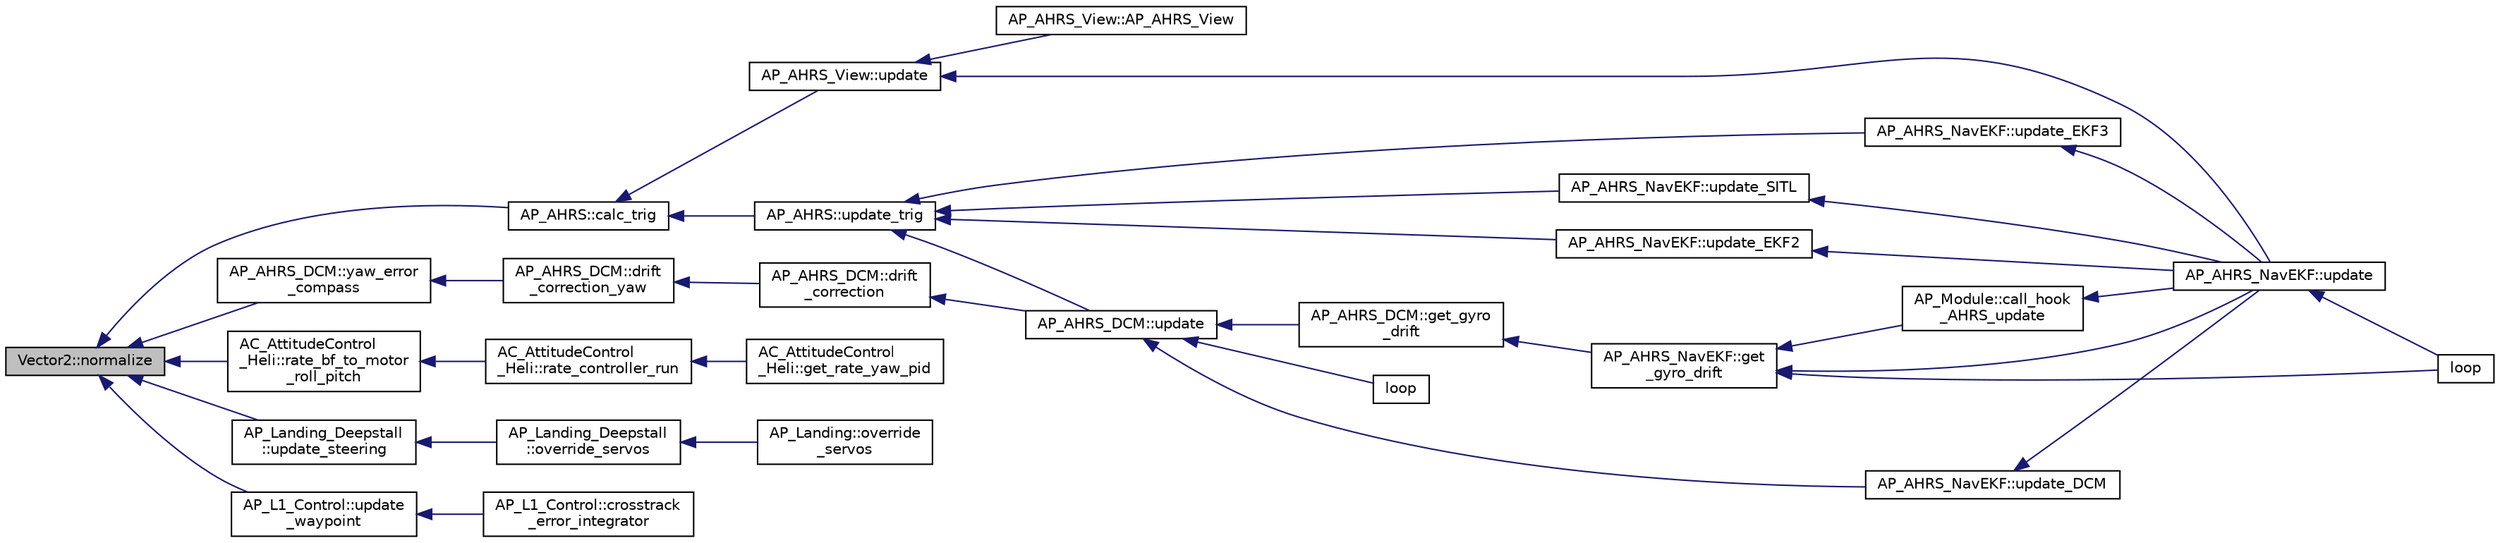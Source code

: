 digraph "Vector2::normalize"
{
 // INTERACTIVE_SVG=YES
  edge [fontname="Helvetica",fontsize="10",labelfontname="Helvetica",labelfontsize="10"];
  node [fontname="Helvetica",fontsize="10",shape=record];
  rankdir="LR";
  Node1 [label="Vector2::normalize",height=0.2,width=0.4,color="black", fillcolor="grey75", style="filled", fontcolor="black"];
  Node1 -> Node2 [dir="back",color="midnightblue",fontsize="10",style="solid",fontname="Helvetica"];
  Node2 [label="AP_AHRS::calc_trig",height=0.2,width=0.4,color="black", fillcolor="white", style="filled",URL="$classAP__AHRS.html#a7fb491a906b27aab7310ef7580ecac44"];
  Node2 -> Node3 [dir="back",color="midnightblue",fontsize="10",style="solid",fontname="Helvetica"];
  Node3 [label="AP_AHRS_View::update",height=0.2,width=0.4,color="black", fillcolor="white", style="filled",URL="$classAP__AHRS__View.html#a13c6907d0ca6d0c8041439eb8d0ac15c"];
  Node3 -> Node4 [dir="back",color="midnightblue",fontsize="10",style="solid",fontname="Helvetica"];
  Node4 [label="AP_AHRS_View::AP_AHRS_View",height=0.2,width=0.4,color="black", fillcolor="white", style="filled",URL="$classAP__AHRS__View.html#abce3bed6198c883f95ed5cca4e367f2b"];
  Node3 -> Node5 [dir="back",color="midnightblue",fontsize="10",style="solid",fontname="Helvetica"];
  Node5 [label="AP_AHRS_NavEKF::update",height=0.2,width=0.4,color="black", fillcolor="white", style="filled",URL="$classAP__AHRS__NavEKF.html#ac8111979c5dc37a55b2c50818534ea52"];
  Node5 -> Node6 [dir="back",color="midnightblue",fontsize="10",style="solid",fontname="Helvetica"];
  Node6 [label="loop",height=0.2,width=0.4,color="black", fillcolor="white", style="filled",URL="$AHRS__Test_8cpp.html#afe461d27b9c48d5921c00d521181f12f"];
  Node2 -> Node7 [dir="back",color="midnightblue",fontsize="10",style="solid",fontname="Helvetica"];
  Node7 [label="AP_AHRS::update_trig",height=0.2,width=0.4,color="black", fillcolor="white", style="filled",URL="$classAP__AHRS.html#a34c0a28db3bc87426f69e34e5949bd8b"];
  Node7 -> Node8 [dir="back",color="midnightblue",fontsize="10",style="solid",fontname="Helvetica"];
  Node8 [label="AP_AHRS_DCM::update",height=0.2,width=0.4,color="black", fillcolor="white", style="filled",URL="$classAP__AHRS__DCM.html#aa8a135d6852e94f279c0be3c8206bfdd"];
  Node8 -> Node9 [dir="back",color="midnightblue",fontsize="10",style="solid",fontname="Helvetica"];
  Node9 [label="AP_AHRS_DCM::get_gyro\l_drift",height=0.2,width=0.4,color="black", fillcolor="white", style="filled",URL="$classAP__AHRS__DCM.html#a4bbf9d7f853103c8c497b90ae726b1ac"];
  Node9 -> Node10 [dir="back",color="midnightblue",fontsize="10",style="solid",fontname="Helvetica"];
  Node10 [label="AP_AHRS_NavEKF::get\l_gyro_drift",height=0.2,width=0.4,color="black", fillcolor="white", style="filled",URL="$classAP__AHRS__NavEKF.html#a355d8890ddfaadaa9d8f694f780afbe6"];
  Node10 -> Node11 [dir="back",color="midnightblue",fontsize="10",style="solid",fontname="Helvetica"];
  Node11 [label="AP_Module::call_hook\l_AHRS_update",height=0.2,width=0.4,color="black", fillcolor="white", style="filled",URL="$classAP__Module.html#a9b4f06b2556a122f11b92b7b29d462c4"];
  Node11 -> Node5 [dir="back",color="midnightblue",fontsize="10",style="solid",fontname="Helvetica"];
  Node10 -> Node6 [dir="back",color="midnightblue",fontsize="10",style="solid",fontname="Helvetica"];
  Node10 -> Node5 [dir="back",color="midnightblue",fontsize="10",style="solid",fontname="Helvetica"];
  Node8 -> Node12 [dir="back",color="midnightblue",fontsize="10",style="solid",fontname="Helvetica"];
  Node12 [label="loop",height=0.2,width=0.4,color="black", fillcolor="white", style="filled",URL="$ModuleTest_8cpp.html#afe461d27b9c48d5921c00d521181f12f"];
  Node8 -> Node13 [dir="back",color="midnightblue",fontsize="10",style="solid",fontname="Helvetica"];
  Node13 [label="AP_AHRS_NavEKF::update_DCM",height=0.2,width=0.4,color="black", fillcolor="white", style="filled",URL="$classAP__AHRS__NavEKF.html#a7ce0035d07be995b5f45ac6c711570ce"];
  Node13 -> Node5 [dir="back",color="midnightblue",fontsize="10",style="solid",fontname="Helvetica"];
  Node7 -> Node14 [dir="back",color="midnightblue",fontsize="10",style="solid",fontname="Helvetica"];
  Node14 [label="AP_AHRS_NavEKF::update_EKF2",height=0.2,width=0.4,color="black", fillcolor="white", style="filled",URL="$classAP__AHRS__NavEKF.html#a0187c6d3d4348b002a204c05d3e94b07"];
  Node14 -> Node5 [dir="back",color="midnightblue",fontsize="10",style="solid",fontname="Helvetica"];
  Node7 -> Node15 [dir="back",color="midnightblue",fontsize="10",style="solid",fontname="Helvetica"];
  Node15 [label="AP_AHRS_NavEKF::update_EKF3",height=0.2,width=0.4,color="black", fillcolor="white", style="filled",URL="$classAP__AHRS__NavEKF.html#a324160404f12959e955554f5aed26459"];
  Node15 -> Node5 [dir="back",color="midnightblue",fontsize="10",style="solid",fontname="Helvetica"];
  Node7 -> Node16 [dir="back",color="midnightblue",fontsize="10",style="solid",fontname="Helvetica"];
  Node16 [label="AP_AHRS_NavEKF::update_SITL",height=0.2,width=0.4,color="black", fillcolor="white", style="filled",URL="$classAP__AHRS__NavEKF.html#a5924a6c3f6301730272f01350eac6233"];
  Node16 -> Node5 [dir="back",color="midnightblue",fontsize="10",style="solid",fontname="Helvetica"];
  Node1 -> Node17 [dir="back",color="midnightblue",fontsize="10",style="solid",fontname="Helvetica"];
  Node17 [label="AC_AttitudeControl\l_Heli::rate_bf_to_motor\l_roll_pitch",height=0.2,width=0.4,color="black", fillcolor="white", style="filled",URL="$classAC__AttitudeControl__Heli.html#ae1e17847d017cc4f71e36397df689ddb"];
  Node17 -> Node18 [dir="back",color="midnightblue",fontsize="10",style="solid",fontname="Helvetica"];
  Node18 [label="AC_AttitudeControl\l_Heli::rate_controller_run",height=0.2,width=0.4,color="black", fillcolor="white", style="filled",URL="$classAC__AttitudeControl__Heli.html#a38cb1684d4155d8f1f319d7385d3f2c6"];
  Node18 -> Node19 [dir="back",color="midnightblue",fontsize="10",style="solid",fontname="Helvetica"];
  Node19 [label="AC_AttitudeControl\l_Heli::get_rate_yaw_pid",height=0.2,width=0.4,color="black", fillcolor="white", style="filled",URL="$classAC__AttitudeControl__Heli.html#aae3cc5dc6f4db3bdb7d17b9d7f54f371"];
  Node1 -> Node20 [dir="back",color="midnightblue",fontsize="10",style="solid",fontname="Helvetica"];
  Node20 [label="AP_Landing_Deepstall\l::update_steering",height=0.2,width=0.4,color="black", fillcolor="white", style="filled",URL="$classAP__Landing__Deepstall.html#aab1493714eff9f5a31b0d084e003e536"];
  Node20 -> Node21 [dir="back",color="midnightblue",fontsize="10",style="solid",fontname="Helvetica"];
  Node21 [label="AP_Landing_Deepstall\l::override_servos",height=0.2,width=0.4,color="black", fillcolor="white", style="filled",URL="$classAP__Landing__Deepstall.html#aa518e1d049391f63af62d1374f4ee817"];
  Node21 -> Node22 [dir="back",color="midnightblue",fontsize="10",style="solid",fontname="Helvetica"];
  Node22 [label="AP_Landing::override\l_servos",height=0.2,width=0.4,color="black", fillcolor="white", style="filled",URL="$classAP__Landing.html#ab2d71a947b43a822f9b76a29ac4cf901"];
  Node1 -> Node23 [dir="back",color="midnightblue",fontsize="10",style="solid",fontname="Helvetica"];
  Node23 [label="AP_L1_Control::update\l_waypoint",height=0.2,width=0.4,color="black", fillcolor="white", style="filled",URL="$classAP__L1__Control.html#a9052f01ea019fb51432d3104cce0b6e8"];
  Node23 -> Node24 [dir="back",color="midnightblue",fontsize="10",style="solid",fontname="Helvetica"];
  Node24 [label="AP_L1_Control::crosstrack\l_error_integrator",height=0.2,width=0.4,color="black", fillcolor="white", style="filled",URL="$classAP__L1__Control.html#ae79ea97f3deaed8c09b32abe9f465c94"];
  Node1 -> Node25 [dir="back",color="midnightblue",fontsize="10",style="solid",fontname="Helvetica"];
  Node25 [label="AP_AHRS_DCM::yaw_error\l_compass",height=0.2,width=0.4,color="black", fillcolor="white", style="filled",URL="$classAP__AHRS__DCM.html#a5a98cf4f7346879e60a0f977757a6634"];
  Node25 -> Node26 [dir="back",color="midnightblue",fontsize="10",style="solid",fontname="Helvetica"];
  Node26 [label="AP_AHRS_DCM::drift\l_correction_yaw",height=0.2,width=0.4,color="black", fillcolor="white", style="filled",URL="$classAP__AHRS__DCM.html#a101f2aaddcc7e97e690924d4e9d7a191"];
  Node26 -> Node27 [dir="back",color="midnightblue",fontsize="10",style="solid",fontname="Helvetica"];
  Node27 [label="AP_AHRS_DCM::drift\l_correction",height=0.2,width=0.4,color="black", fillcolor="white", style="filled",URL="$classAP__AHRS__DCM.html#a8c3304b59bc6a27f24c686985c100549"];
  Node27 -> Node8 [dir="back",color="midnightblue",fontsize="10",style="solid",fontname="Helvetica"];
}
